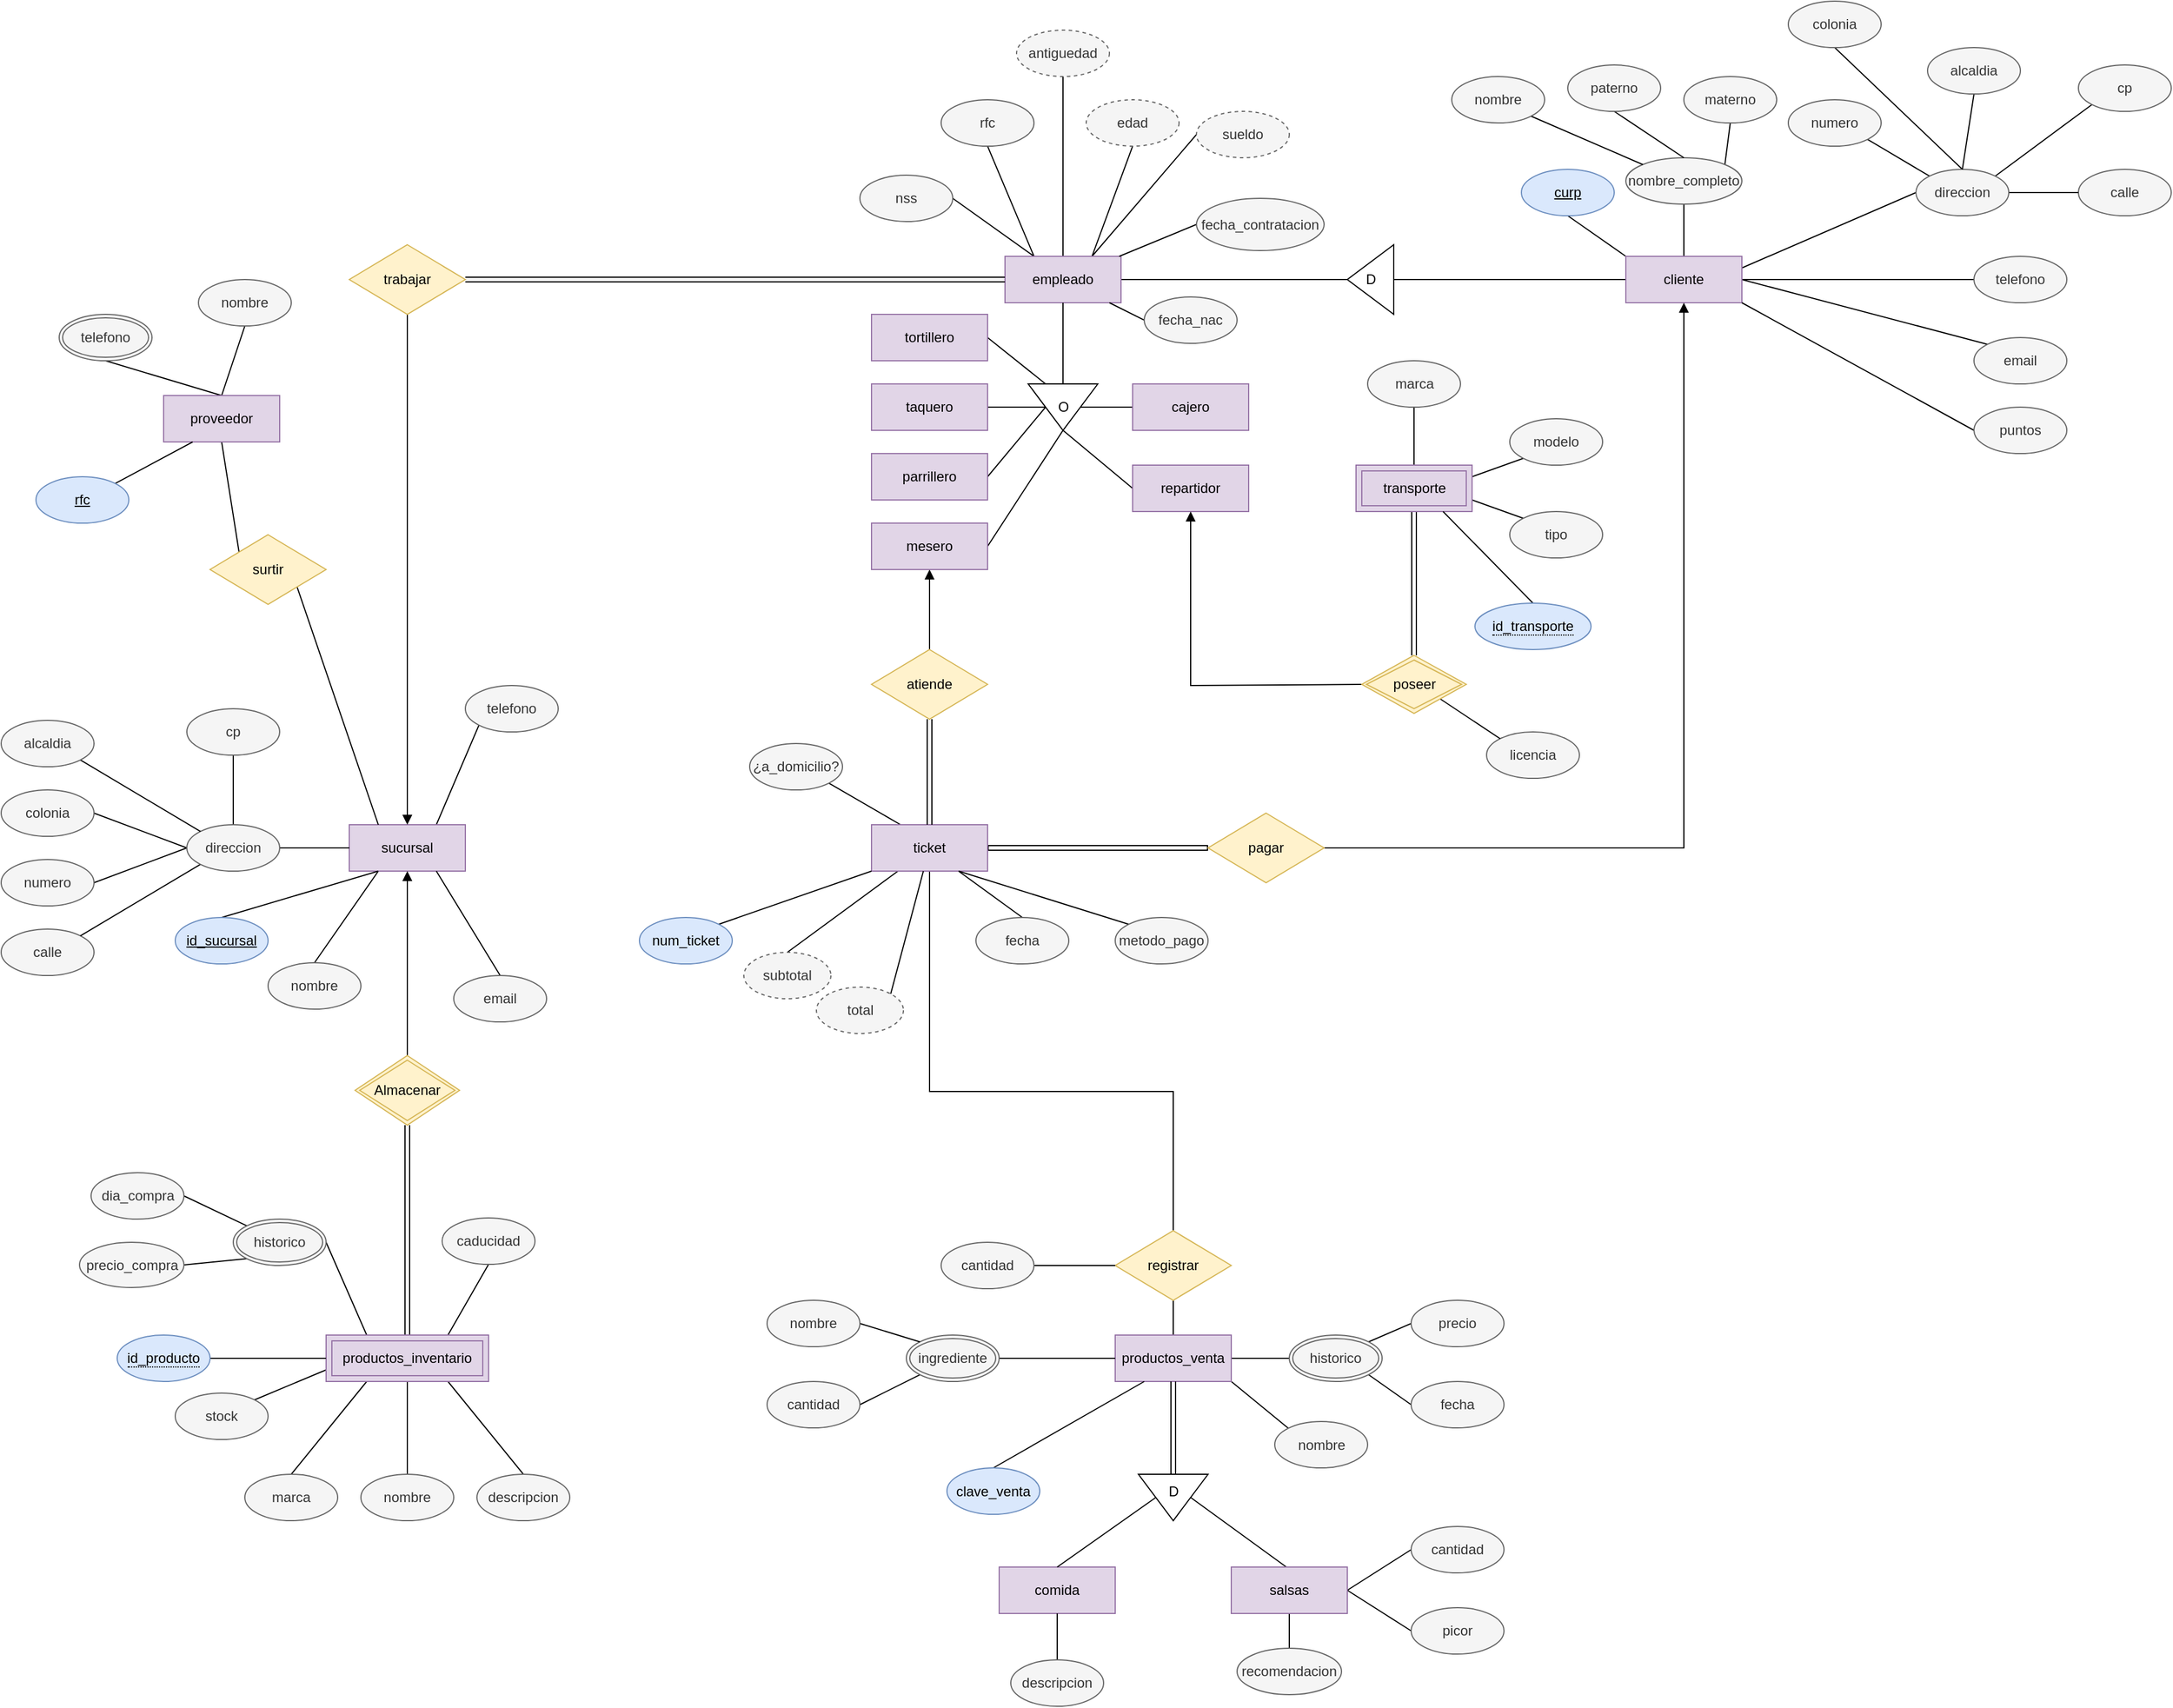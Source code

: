 <?xml version="1.0" encoding="UTF-8"?>
<mxfile version="20.0.1" type="google"><diagram id="6a731a19-8d31-9384-78a2-239565b7b9f0" name="Page-1"><mxGraphModel dx="2591" dy="1587" grid="1" gridSize="10" guides="1" tooltips="1" connect="1" arrows="1" fold="1" page="1" pageScale="1" pageWidth="1169" pageHeight="827" background="none" math="0" shadow="0"><root><mxCell id="0"/><mxCell id="1" parent="0"/><mxCell id="WtGJmEmNq6EGm-j4QWxE-39" style="edgeStyle=none;rounded=0;orthogonalLoop=1;jettySize=auto;html=1;exitX=0.25;exitY=1;exitDx=0;exitDy=0;entryX=0.5;entryY=0;entryDx=0;entryDy=0;endArrow=none;endFill=0;" parent="1" source="WtGJmEmNq6EGm-j4QWxE-14" target="WtGJmEmNq6EGm-j4QWxE-38" edge="1"><mxGeometry relative="1" as="geometry"/></mxCell><mxCell id="WtGJmEmNq6EGm-j4QWxE-228" style="edgeStyle=none;rounded=0;orthogonalLoop=1;jettySize=auto;html=1;exitX=0.75;exitY=0;exitDx=0;exitDy=0;entryX=0;entryY=1;entryDx=0;entryDy=0;startArrow=none;startFill=0;endArrow=none;endFill=0;strokeWidth=1;" parent="1" source="WtGJmEmNq6EGm-j4QWxE-14" target="WtGJmEmNq6EGm-j4QWxE-34" edge="1"><mxGeometry relative="1" as="geometry"/></mxCell><mxCell id="WtGJmEmNq6EGm-j4QWxE-14" value="sucursal" style="whiteSpace=wrap;html=1;align=center;fillColor=#e1d5e7;strokeColor=#9673a6;" parent="1" vertex="1"><mxGeometry x="160" y="560" width="100" height="40" as="geometry"/></mxCell><mxCell id="WtGJmEmNq6EGm-j4QWxE-21" style="rounded=0;orthogonalLoop=1;jettySize=auto;html=1;entryX=0.25;entryY=1;entryDx=0;entryDy=0;endArrow=none;endFill=0;exitX=0.5;exitY=0;exitDx=0;exitDy=0;" parent="1" source="WtGJmEmNq6EGm-j4QWxE-16" target="WtGJmEmNq6EGm-j4QWxE-14" edge="1"><mxGeometry relative="1" as="geometry"><mxPoint x="60" y="690" as="sourcePoint"/></mxGeometry></mxCell><mxCell id="WtGJmEmNq6EGm-j4QWxE-16" value="id_sucursal" style="ellipse;whiteSpace=wrap;html=1;align=center;fontStyle=4;fillColor=#dae8fc;strokeColor=#6c8ebf;" parent="1" vertex="1"><mxGeometry x="10" y="640" width="80" height="40" as="geometry"/></mxCell><mxCell id="WtGJmEmNq6EGm-j4QWxE-19" value="calle" style="ellipse;whiteSpace=wrap;html=1;align=center;fillColor=#f5f5f5;strokeColor=#666666;fontColor=#333333;" parent="1" vertex="1"><mxGeometry x="-140" y="650" width="80" height="40" as="geometry"/></mxCell><mxCell id="WtGJmEmNq6EGm-j4QWxE-25" style="edgeStyle=none;rounded=0;orthogonalLoop=1;jettySize=auto;html=1;exitX=0;exitY=1;exitDx=0;exitDy=0;entryX=1;entryY=0;entryDx=0;entryDy=0;endArrow=none;endFill=0;" parent="1" source="WtGJmEmNq6EGm-j4QWxE-20" target="WtGJmEmNq6EGm-j4QWxE-19" edge="1"><mxGeometry relative="1" as="geometry"/></mxCell><mxCell id="WtGJmEmNq6EGm-j4QWxE-26" style="edgeStyle=none;rounded=0;orthogonalLoop=1;jettySize=auto;html=1;exitX=0;exitY=0.5;exitDx=0;exitDy=0;entryX=1;entryY=0.5;entryDx=0;entryDy=0;endArrow=none;endFill=0;" parent="1" source="WtGJmEmNq6EGm-j4QWxE-20" target="WtGJmEmNq6EGm-j4QWxE-23" edge="1"><mxGeometry relative="1" as="geometry"/></mxCell><mxCell id="WtGJmEmNq6EGm-j4QWxE-27" style="edgeStyle=none;rounded=0;orthogonalLoop=1;jettySize=auto;html=1;exitX=0;exitY=0.5;exitDx=0;exitDy=0;entryX=1;entryY=0.5;entryDx=0;entryDy=0;endArrow=none;endFill=0;" parent="1" source="WtGJmEmNq6EGm-j4QWxE-20" target="WtGJmEmNq6EGm-j4QWxE-24" edge="1"><mxGeometry relative="1" as="geometry"/></mxCell><mxCell id="WtGJmEmNq6EGm-j4QWxE-32" style="edgeStyle=none;rounded=0;orthogonalLoop=1;jettySize=auto;html=1;exitX=0.5;exitY=0;exitDx=0;exitDy=0;entryX=0.5;entryY=1;entryDx=0;entryDy=0;endArrow=none;endFill=0;" parent="1" source="WtGJmEmNq6EGm-j4QWxE-20" target="WtGJmEmNq6EGm-j4QWxE-31" edge="1"><mxGeometry relative="1" as="geometry"/></mxCell><mxCell id="WtGJmEmNq6EGm-j4QWxE-225" style="edgeStyle=none;rounded=0;orthogonalLoop=1;jettySize=auto;html=1;exitX=1;exitY=0.5;exitDx=0;exitDy=0;entryX=0;entryY=0.5;entryDx=0;entryDy=0;startArrow=none;startFill=0;endArrow=none;endFill=0;strokeWidth=1;" parent="1" source="WtGJmEmNq6EGm-j4QWxE-20" target="WtGJmEmNq6EGm-j4QWxE-14" edge="1"><mxGeometry relative="1" as="geometry"/></mxCell><mxCell id="WtGJmEmNq6EGm-j4QWxE-20" value="direccion" style="ellipse;whiteSpace=wrap;html=1;align=center;fillColor=#f5f5f5;strokeColor=#666666;fontColor=#333333;" parent="1" vertex="1"><mxGeometry x="20" y="560" width="80" height="40" as="geometry"/></mxCell><mxCell id="WtGJmEmNq6EGm-j4QWxE-23" value="numero" style="ellipse;whiteSpace=wrap;html=1;align=center;fillColor=#f5f5f5;strokeColor=#666666;fontColor=#333333;" parent="1" vertex="1"><mxGeometry x="-140" y="590" width="80" height="40" as="geometry"/></mxCell><mxCell id="WtGJmEmNq6EGm-j4QWxE-24" value="colonia" style="ellipse;whiteSpace=wrap;html=1;align=center;fillColor=#f5f5f5;strokeColor=#666666;fontColor=#333333;" parent="1" vertex="1"><mxGeometry x="-140" y="530" width="80" height="40" as="geometry"/></mxCell><mxCell id="WtGJmEmNq6EGm-j4QWxE-30" style="edgeStyle=none;rounded=0;orthogonalLoop=1;jettySize=auto;html=1;endArrow=none;endFill=0;exitX=1;exitY=1;exitDx=0;exitDy=0;entryX=0;entryY=0;entryDx=0;entryDy=0;" parent="1" source="WtGJmEmNq6EGm-j4QWxE-29" target="WtGJmEmNq6EGm-j4QWxE-20" edge="1"><mxGeometry relative="1" as="geometry"><mxPoint x="-60" y="480" as="targetPoint"/><mxPoint x="40" y="470" as="sourcePoint"/></mxGeometry></mxCell><mxCell id="WtGJmEmNq6EGm-j4QWxE-29" value="alcaldia" style="ellipse;whiteSpace=wrap;html=1;align=center;fillColor=#f5f5f5;strokeColor=#666666;fontColor=#333333;" parent="1" vertex="1"><mxGeometry x="-140" y="470" width="80" height="40" as="geometry"/></mxCell><mxCell id="WtGJmEmNq6EGm-j4QWxE-31" value="cp" style="ellipse;whiteSpace=wrap;html=1;align=center;fillColor=#f5f5f5;strokeColor=#666666;fontColor=#333333;" parent="1" vertex="1"><mxGeometry x="20" y="460" width="80" height="40" as="geometry"/></mxCell><mxCell id="WtGJmEmNq6EGm-j4QWxE-229" style="edgeStyle=none;rounded=0;orthogonalLoop=1;jettySize=auto;html=1;exitX=0.5;exitY=0;exitDx=0;exitDy=0;entryX=0.75;entryY=1;entryDx=0;entryDy=0;startArrow=none;startFill=0;endArrow=none;endFill=0;strokeWidth=1;" parent="1" source="WtGJmEmNq6EGm-j4QWxE-33" target="WtGJmEmNq6EGm-j4QWxE-14" edge="1"><mxGeometry relative="1" as="geometry"/></mxCell><mxCell id="WtGJmEmNq6EGm-j4QWxE-33" value="email" style="ellipse;whiteSpace=wrap;html=1;align=center;fillColor=#f5f5f5;strokeColor=#666666;fontColor=#333333;" parent="1" vertex="1"><mxGeometry x="250" y="690" width="80" height="40" as="geometry"/></mxCell><mxCell id="WtGJmEmNq6EGm-j4QWxE-34" value="telefono" style="ellipse;whiteSpace=wrap;html=1;align=center;fillColor=#f5f5f5;strokeColor=#666666;fontColor=#333333;" parent="1" vertex="1"><mxGeometry x="260" y="440" width="80" height="40" as="geometry"/></mxCell><mxCell id="WtGJmEmNq6EGm-j4QWxE-38" value="nombre" style="ellipse;whiteSpace=wrap;html=1;align=center;fillColor=#f5f5f5;strokeColor=#666666;fontColor=#333333;" parent="1" vertex="1"><mxGeometry x="90" y="679" width="80" height="40" as="geometry"/></mxCell><mxCell id="WtGJmEmNq6EGm-j4QWxE-49" style="edgeStyle=none;rounded=0;orthogonalLoop=1;jettySize=auto;html=1;exitX=0;exitY=0;exitDx=0;exitDy=0;entryX=0.5;entryY=1;entryDx=0;entryDy=0;endArrow=none;endFill=0;" parent="1" source="WtGJmEmNq6EGm-j4QWxE-40" target="WtGJmEmNq6EGm-j4QWxE-42" edge="1"><mxGeometry relative="1" as="geometry"/></mxCell><mxCell id="WtGJmEmNq6EGm-j4QWxE-50" style="edgeStyle=none;rounded=0;orthogonalLoop=1;jettySize=auto;html=1;exitX=0.5;exitY=0;exitDx=0;exitDy=0;entryX=0.5;entryY=1;entryDx=0;entryDy=0;endArrow=none;endFill=0;" parent="1" source="WtGJmEmNq6EGm-j4QWxE-40" target="WtGJmEmNq6EGm-j4QWxE-41" edge="1"><mxGeometry relative="1" as="geometry"/></mxCell><mxCell id="WtGJmEmNq6EGm-j4QWxE-65" style="edgeStyle=none;rounded=0;orthogonalLoop=1;jettySize=auto;html=1;exitX=1;exitY=0.25;exitDx=0;exitDy=0;entryX=0;entryY=0.5;entryDx=0;entryDy=0;endArrow=none;endFill=0;" parent="1" source="WtGJmEmNq6EGm-j4QWxE-40" target="WtGJmEmNq6EGm-j4QWxE-56" edge="1"><mxGeometry relative="1" as="geometry"/></mxCell><mxCell id="WtGJmEmNq6EGm-j4QWxE-66" style="edgeStyle=none;rounded=0;orthogonalLoop=1;jettySize=auto;html=1;exitX=1;exitY=0.5;exitDx=0;exitDy=0;entryX=0;entryY=0.5;entryDx=0;entryDy=0;endArrow=none;endFill=0;" parent="1" source="WtGJmEmNq6EGm-j4QWxE-40" target="WtGJmEmNq6EGm-j4QWxE-62" edge="1"><mxGeometry relative="1" as="geometry"/></mxCell><mxCell id="WtGJmEmNq6EGm-j4QWxE-68" style="edgeStyle=none;rounded=0;orthogonalLoop=1;jettySize=auto;html=1;exitX=1;exitY=0.5;exitDx=0;exitDy=0;entryX=0;entryY=0;entryDx=0;entryDy=0;endArrow=none;endFill=0;" parent="1" source="WtGJmEmNq6EGm-j4QWxE-40" target="WtGJmEmNq6EGm-j4QWxE-67" edge="1"><mxGeometry relative="1" as="geometry"/></mxCell><mxCell id="WtGJmEmNq6EGm-j4QWxE-223" style="edgeStyle=none;rounded=0;orthogonalLoop=1;jettySize=auto;html=1;exitX=0;exitY=0.5;exitDx=0;exitDy=0;entryX=0;entryY=0.5;entryDx=0;entryDy=0;startArrow=none;startFill=0;endArrow=none;endFill=0;strokeWidth=1;" parent="1" source="WtGJmEmNq6EGm-j4QWxE-40" target="WtGJmEmNq6EGm-j4QWxE-69" edge="1"><mxGeometry relative="1" as="geometry"/></mxCell><mxCell id="WtGJmEmNq6EGm-j4QWxE-40" value="cliente" style="whiteSpace=wrap;html=1;align=center;fillColor=#e1d5e7;strokeColor=#9673a6;" parent="1" vertex="1"><mxGeometry x="1260" y="70" width="100" height="40" as="geometry"/></mxCell><mxCell id="WtGJmEmNq6EGm-j4QWxE-48" style="edgeStyle=none;rounded=0;orthogonalLoop=1;jettySize=auto;html=1;exitX=1;exitY=0;exitDx=0;exitDy=0;entryX=0.5;entryY=1;entryDx=0;entryDy=0;endArrow=none;endFill=0;" parent="1" source="WtGJmEmNq6EGm-j4QWxE-41" target="WtGJmEmNq6EGm-j4QWxE-45" edge="1"><mxGeometry relative="1" as="geometry"/></mxCell><mxCell id="WtGJmEmNq6EGm-j4QWxE-41" value="nombre_completo" style="ellipse;whiteSpace=wrap;html=1;align=center;fillColor=#f5f5f5;strokeColor=#666666;fontColor=#333333;" parent="1" vertex="1"><mxGeometry x="1260" y="-15" width="100" height="40" as="geometry"/></mxCell><mxCell id="WtGJmEmNq6EGm-j4QWxE-42" value="curp" style="ellipse;whiteSpace=wrap;html=1;align=center;fontStyle=4;fillColor=#dae8fc;strokeColor=#6c8ebf;" parent="1" vertex="1"><mxGeometry x="1170" y="-5" width="80" height="40" as="geometry"/></mxCell><mxCell id="WtGJmEmNq6EGm-j4QWxE-46" style="edgeStyle=none;rounded=0;orthogonalLoop=1;jettySize=auto;html=1;exitX=1;exitY=1;exitDx=0;exitDy=0;entryX=0;entryY=0;entryDx=0;entryDy=0;endArrow=none;endFill=0;" parent="1" source="WtGJmEmNq6EGm-j4QWxE-43" target="WtGJmEmNq6EGm-j4QWxE-41" edge="1"><mxGeometry relative="1" as="geometry"/></mxCell><mxCell id="WtGJmEmNq6EGm-j4QWxE-43" value="nombre" style="ellipse;whiteSpace=wrap;html=1;align=center;fillColor=#f5f5f5;strokeColor=#666666;fontColor=#333333;" parent="1" vertex="1"><mxGeometry x="1110" y="-85" width="80" height="40" as="geometry"/></mxCell><mxCell id="WtGJmEmNq6EGm-j4QWxE-47" style="edgeStyle=none;rounded=0;orthogonalLoop=1;jettySize=auto;html=1;exitX=0.5;exitY=1;exitDx=0;exitDy=0;entryX=0.5;entryY=0;entryDx=0;entryDy=0;endArrow=none;endFill=0;" parent="1" source="WtGJmEmNq6EGm-j4QWxE-44" target="WtGJmEmNq6EGm-j4QWxE-41" edge="1"><mxGeometry relative="1" as="geometry"/></mxCell><mxCell id="WtGJmEmNq6EGm-j4QWxE-44" value="paterno" style="ellipse;whiteSpace=wrap;html=1;align=center;fillColor=#f5f5f5;strokeColor=#666666;fontColor=#333333;" parent="1" vertex="1"><mxGeometry x="1210" y="-95" width="80" height="40" as="geometry"/></mxCell><mxCell id="WtGJmEmNq6EGm-j4QWxE-45" value="materno" style="ellipse;whiteSpace=wrap;html=1;align=center;fillColor=#f5f5f5;strokeColor=#666666;fontColor=#333333;" parent="1" vertex="1"><mxGeometry x="1310" y="-85" width="80" height="40" as="geometry"/></mxCell><mxCell id="WtGJmEmNq6EGm-j4QWxE-63" value="" style="edgeStyle=none;rounded=0;orthogonalLoop=1;jettySize=auto;html=1;endArrow=none;endFill=0;" parent="1" source="WtGJmEmNq6EGm-j4QWxE-51" target="WtGJmEmNq6EGm-j4QWxE-56" edge="1"><mxGeometry relative="1" as="geometry"/></mxCell><mxCell id="WtGJmEmNq6EGm-j4QWxE-51" value="calle" style="ellipse;whiteSpace=wrap;html=1;align=center;fillColor=#f5f5f5;strokeColor=#666666;fontColor=#333333;" parent="1" vertex="1"><mxGeometry x="1650" y="-5" width="80" height="40" as="geometry"/></mxCell><mxCell id="WtGJmEmNq6EGm-j4QWxE-53" style="edgeStyle=none;rounded=0;orthogonalLoop=1;jettySize=auto;html=1;exitX=0;exitY=0;exitDx=0;exitDy=0;entryX=1;entryY=1;entryDx=0;entryDy=0;endArrow=none;endFill=0;" parent="1" source="WtGJmEmNq6EGm-j4QWxE-56" target="WtGJmEmNq6EGm-j4QWxE-57" edge="1"><mxGeometry relative="1" as="geometry"/></mxCell><mxCell id="WtGJmEmNq6EGm-j4QWxE-54" style="edgeStyle=none;rounded=0;orthogonalLoop=1;jettySize=auto;html=1;exitX=0.5;exitY=0;exitDx=0;exitDy=0;entryX=0.5;entryY=1;entryDx=0;entryDy=0;endArrow=none;endFill=0;" parent="1" source="WtGJmEmNq6EGm-j4QWxE-56" target="WtGJmEmNq6EGm-j4QWxE-58" edge="1"><mxGeometry relative="1" as="geometry"/></mxCell><mxCell id="WtGJmEmNq6EGm-j4QWxE-55" style="edgeStyle=none;rounded=0;orthogonalLoop=1;jettySize=auto;html=1;exitX=1;exitY=0;exitDx=0;exitDy=0;entryX=0;entryY=1;entryDx=0;entryDy=0;endArrow=none;endFill=0;" parent="1" source="WtGJmEmNq6EGm-j4QWxE-56" target="WtGJmEmNq6EGm-j4QWxE-61" edge="1"><mxGeometry relative="1" as="geometry"/></mxCell><mxCell id="WtGJmEmNq6EGm-j4QWxE-64" style="edgeStyle=none;rounded=0;orthogonalLoop=1;jettySize=auto;html=1;entryX=0;entryY=0.5;entryDx=0;entryDy=0;endArrow=none;endFill=0;" parent="1" source="WtGJmEmNq6EGm-j4QWxE-56" target="WtGJmEmNq6EGm-j4QWxE-51" edge="1"><mxGeometry relative="1" as="geometry"/></mxCell><mxCell id="WtGJmEmNq6EGm-j4QWxE-56" value="direccion" style="ellipse;whiteSpace=wrap;html=1;align=center;fillColor=#f5f5f5;strokeColor=#666666;fontColor=#333333;" parent="1" vertex="1"><mxGeometry x="1510" y="-5" width="80" height="40" as="geometry"/></mxCell><mxCell id="WtGJmEmNq6EGm-j4QWxE-57" value="numero" style="ellipse;whiteSpace=wrap;html=1;align=center;fillColor=#f5f5f5;strokeColor=#666666;fontColor=#333333;" parent="1" vertex="1"><mxGeometry x="1400" y="-65" width="80" height="40" as="geometry"/></mxCell><mxCell id="WtGJmEmNq6EGm-j4QWxE-58" value="colonia" style="ellipse;whiteSpace=wrap;html=1;align=center;fillColor=#f5f5f5;strokeColor=#666666;fontColor=#333333;" parent="1" vertex="1"><mxGeometry x="1400" y="-150" width="80" height="40" as="geometry"/></mxCell><mxCell id="WtGJmEmNq6EGm-j4QWxE-59" style="edgeStyle=none;rounded=0;orthogonalLoop=1;jettySize=auto;html=1;endArrow=none;endFill=0;exitX=0.5;exitY=1;exitDx=0;exitDy=0;entryX=0.5;entryY=0;entryDx=0;entryDy=0;" parent="1" source="WtGJmEmNq6EGm-j4QWxE-60" target="WtGJmEmNq6EGm-j4QWxE-56" edge="1"><mxGeometry relative="1" as="geometry"><mxPoint x="1560" y="-5" as="targetPoint"/><mxPoint x="1660" y="-15" as="sourcePoint"/></mxGeometry></mxCell><mxCell id="WtGJmEmNq6EGm-j4QWxE-60" value="alcaldia" style="ellipse;whiteSpace=wrap;html=1;align=center;fillColor=#f5f5f5;strokeColor=#666666;fontColor=#333333;" parent="1" vertex="1"><mxGeometry x="1520" y="-110" width="80" height="40" as="geometry"/></mxCell><mxCell id="WtGJmEmNq6EGm-j4QWxE-61" value="cp" style="ellipse;whiteSpace=wrap;html=1;align=center;fillColor=#f5f5f5;strokeColor=#666666;fontColor=#333333;" parent="1" vertex="1"><mxGeometry x="1650" y="-95" width="80" height="40" as="geometry"/></mxCell><mxCell id="WtGJmEmNq6EGm-j4QWxE-62" value="telefono" style="ellipse;whiteSpace=wrap;html=1;align=center;fillColor=#f5f5f5;strokeColor=#666666;fontColor=#333333;" parent="1" vertex="1"><mxGeometry x="1560" y="70" width="80" height="40" as="geometry"/></mxCell><mxCell id="WtGJmEmNq6EGm-j4QWxE-67" value="email" style="ellipse;whiteSpace=wrap;html=1;align=center;fillColor=#f5f5f5;strokeColor=#666666;fontColor=#333333;" parent="1" vertex="1"><mxGeometry x="1560" y="140" width="80" height="40" as="geometry"/></mxCell><mxCell id="WtGJmEmNq6EGm-j4QWxE-69" value="" style="triangle;whiteSpace=wrap;html=1;rotation=-180;" parent="1" vertex="1"><mxGeometry x="1020" y="60" width="40" height="60" as="geometry"/></mxCell><mxCell id="WtGJmEmNq6EGm-j4QWxE-224" style="edgeStyle=none;rounded=0;orthogonalLoop=1;jettySize=auto;html=1;exitX=1;exitY=0.5;exitDx=0;exitDy=0;entryX=1;entryY=0.5;entryDx=0;entryDy=0;startArrow=none;startFill=0;endArrow=none;endFill=0;strokeWidth=1;" parent="1" source="WtGJmEmNq6EGm-j4QWxE-73" target="WtGJmEmNq6EGm-j4QWxE-69" edge="1"><mxGeometry relative="1" as="geometry"/></mxCell><mxCell id="WtGJmEmNq6EGm-j4QWxE-239" style="edgeStyle=none;rounded=0;orthogonalLoop=1;jettySize=auto;html=1;exitX=0.25;exitY=0;exitDx=0;exitDy=0;entryX=1;entryY=0.5;entryDx=0;entryDy=0;startArrow=none;startFill=0;endArrow=none;endFill=0;strokeWidth=1;" parent="1" source="WtGJmEmNq6EGm-j4QWxE-73" target="WtGJmEmNq6EGm-j4QWxE-88" edge="1"><mxGeometry relative="1" as="geometry"/></mxCell><mxCell id="WtGJmEmNq6EGm-j4QWxE-240" style="edgeStyle=none;rounded=0;orthogonalLoop=1;jettySize=auto;html=1;exitX=0.25;exitY=0;exitDx=0;exitDy=0;entryX=0.5;entryY=1;entryDx=0;entryDy=0;startArrow=none;startFill=0;endArrow=none;endFill=0;strokeWidth=1;" parent="1" source="WtGJmEmNq6EGm-j4QWxE-73" target="WtGJmEmNq6EGm-j4QWxE-92" edge="1"><mxGeometry relative="1" as="geometry"/></mxCell><mxCell id="WtGJmEmNq6EGm-j4QWxE-241" style="edgeStyle=none;rounded=0;orthogonalLoop=1;jettySize=auto;html=1;exitX=0.5;exitY=0;exitDx=0;exitDy=0;entryX=0.5;entryY=1;entryDx=0;entryDy=0;startArrow=none;startFill=0;endArrow=none;endFill=0;strokeWidth=1;" parent="1" source="WtGJmEmNq6EGm-j4QWxE-73" target="WtGJmEmNq6EGm-j4QWxE-90" edge="1"><mxGeometry relative="1" as="geometry"/></mxCell><mxCell id="WtGJmEmNq6EGm-j4QWxE-242" style="edgeStyle=none;rounded=0;orthogonalLoop=1;jettySize=auto;html=1;exitX=0.75;exitY=0;exitDx=0;exitDy=0;entryX=0;entryY=0.5;entryDx=0;entryDy=0;startArrow=none;startFill=0;endArrow=none;endFill=0;strokeWidth=1;" parent="1" source="WtGJmEmNq6EGm-j4QWxE-73" target="WtGJmEmNq6EGm-j4QWxE-93" edge="1"><mxGeometry relative="1" as="geometry"/></mxCell><mxCell id="WtGJmEmNq6EGm-j4QWxE-243" style="edgeStyle=none;rounded=0;orthogonalLoop=1;jettySize=auto;html=1;exitX=0.75;exitY=0;exitDx=0;exitDy=0;entryX=0.5;entryY=1;entryDx=0;entryDy=0;startArrow=none;startFill=0;endArrow=none;endFill=0;strokeWidth=1;" parent="1" source="WtGJmEmNq6EGm-j4QWxE-73" target="WtGJmEmNq6EGm-j4QWxE-91" edge="1"><mxGeometry relative="1" as="geometry"/></mxCell><mxCell id="WtGJmEmNq6EGm-j4QWxE-73" value="empleado" style="whiteSpace=wrap;html=1;align=center;fillColor=#e1d5e7;strokeColor=#9673a6;" parent="1" vertex="1"><mxGeometry x="725" y="70" width="100" height="40" as="geometry"/></mxCell><mxCell id="WtGJmEmNq6EGm-j4QWxE-153" style="edgeStyle=none;rounded=0;orthogonalLoop=1;jettySize=auto;html=1;exitX=1;exitY=0.5;exitDx=0;exitDy=0;entryX=1;entryY=0.5;entryDx=0;entryDy=0;endArrow=none;endFill=0;" parent="1" source="WtGJmEmNq6EGm-j4QWxE-75" target="WtGJmEmNq6EGm-j4QWxE-80" edge="1"><mxGeometry relative="1" as="geometry"/></mxCell><mxCell id="WtGJmEmNq6EGm-j4QWxE-194" style="edgeStyle=none;rounded=0;orthogonalLoop=1;jettySize=auto;html=1;exitX=0.5;exitY=1;exitDx=0;exitDy=0;entryX=0.5;entryY=0;entryDx=0;entryDy=0;startArrow=block;startFill=1;endArrow=none;endFill=0;strokeWidth=1;" parent="1" source="WtGJmEmNq6EGm-j4QWxE-75" target="WtGJmEmNq6EGm-j4QWxE-193" edge="1"><mxGeometry relative="1" as="geometry"/></mxCell><mxCell id="WtGJmEmNq6EGm-j4QWxE-75" value="mesero" style="whiteSpace=wrap;html=1;align=center;fillColor=#e1d5e7;strokeColor=#9673a6;" parent="1" vertex="1"><mxGeometry x="610" y="300" width="100" height="40" as="geometry"/></mxCell><mxCell id="WtGJmEmNq6EGm-j4QWxE-154" style="edgeStyle=none;rounded=0;orthogonalLoop=1;jettySize=auto;html=1;exitX=0;exitY=0.5;exitDx=0;exitDy=0;endArrow=none;endFill=0;entryX=1;entryY=0.5;entryDx=0;entryDy=0;" parent="1" source="WtGJmEmNq6EGm-j4QWxE-76" target="WtGJmEmNq6EGm-j4QWxE-80" edge="1"><mxGeometry relative="1" as="geometry"><mxPoint x="770" y="390" as="targetPoint"/></mxGeometry></mxCell><mxCell id="WtGJmEmNq6EGm-j4QWxE-76" value="repartidor" style="whiteSpace=wrap;html=1;align=center;fillColor=#e1d5e7;strokeColor=#9673a6;" parent="1" vertex="1"><mxGeometry x="835" y="250" width="100" height="40" as="geometry"/></mxCell><mxCell id="WtGJmEmNq6EGm-j4QWxE-151" style="edgeStyle=none;rounded=0;orthogonalLoop=1;jettySize=auto;html=1;exitX=1;exitY=0.5;exitDx=0;exitDy=0;entryX=0.5;entryY=1;entryDx=0;entryDy=0;endArrow=none;endFill=0;" parent="1" source="WtGJmEmNq6EGm-j4QWxE-77" target="WtGJmEmNq6EGm-j4QWxE-80" edge="1"><mxGeometry relative="1" as="geometry"/></mxCell><mxCell id="WtGJmEmNq6EGm-j4QWxE-77" value="taquero" style="whiteSpace=wrap;html=1;align=center;fillColor=#e1d5e7;strokeColor=#9673a6;" parent="1" vertex="1"><mxGeometry x="610" y="180" width="100" height="40" as="geometry"/></mxCell><mxCell id="WtGJmEmNq6EGm-j4QWxE-149" style="edgeStyle=none;rounded=0;orthogonalLoop=1;jettySize=auto;html=1;exitX=1;exitY=0.5;exitDx=0;exitDy=0;entryX=0.5;entryY=1;entryDx=0;entryDy=0;endArrow=none;endFill=0;" parent="1" source="WtGJmEmNq6EGm-j4QWxE-78" target="WtGJmEmNq6EGm-j4QWxE-80" edge="1"><mxGeometry relative="1" as="geometry"/></mxCell><mxCell id="WtGJmEmNq6EGm-j4QWxE-78" value="parrillero" style="whiteSpace=wrap;html=1;align=center;fillColor=#e1d5e7;strokeColor=#9673a6;" parent="1" vertex="1"><mxGeometry x="610" y="240" width="100" height="40" as="geometry"/></mxCell><mxCell id="WtGJmEmNq6EGm-j4QWxE-81" style="edgeStyle=none;rounded=0;orthogonalLoop=1;jettySize=auto;html=1;exitX=0;exitY=0.5;exitDx=0;exitDy=0;entryX=0.5;entryY=1;entryDx=0;entryDy=0;endArrow=none;endFill=0;" parent="1" source="WtGJmEmNq6EGm-j4QWxE-80" target="WtGJmEmNq6EGm-j4QWxE-73" edge="1"><mxGeometry relative="1" as="geometry"/></mxCell><mxCell id="WtGJmEmNq6EGm-j4QWxE-80" value="" style="triangle;whiteSpace=wrap;html=1;rotation=-90;direction=west;" parent="1" vertex="1"><mxGeometry x="755" y="170" width="40" height="60" as="geometry"/></mxCell><mxCell id="WtGJmEmNq6EGm-j4QWxE-152" style="edgeStyle=none;rounded=0;orthogonalLoop=1;jettySize=auto;html=1;exitX=0;exitY=0.5;exitDx=0;exitDy=0;endArrow=none;endFill=0;entryX=0.5;entryY=0;entryDx=0;entryDy=0;" parent="1" source="WtGJmEmNq6EGm-j4QWxE-82" target="WtGJmEmNq6EGm-j4QWxE-80" edge="1"><mxGeometry relative="1" as="geometry"><mxPoint x="770" y="390" as="targetPoint"/></mxGeometry></mxCell><mxCell id="WtGJmEmNq6EGm-j4QWxE-82" value="cajero" style="whiteSpace=wrap;html=1;align=center;fillColor=#e1d5e7;strokeColor=#9673a6;" parent="1" vertex="1"><mxGeometry x="835" y="180" width="100" height="40" as="geometry"/></mxCell><mxCell id="WtGJmEmNq6EGm-j4QWxE-178" style="edgeStyle=none;rounded=0;orthogonalLoop=1;jettySize=auto;html=1;exitX=1;exitY=0.5;exitDx=0;exitDy=0;startArrow=none;startFill=0;endArrow=none;endFill=0;strokeWidth=1;entryX=0;entryY=0.75;entryDx=0;entryDy=0;" parent="1" source="WtGJmEmNq6EGm-j4QWxE-83" target="WtGJmEmNq6EGm-j4QWxE-80" edge="1"><mxGeometry relative="1" as="geometry"><mxPoint x="790" y="180" as="targetPoint"/></mxGeometry></mxCell><mxCell id="WtGJmEmNq6EGm-j4QWxE-83" value="tortillero" style="whiteSpace=wrap;html=1;align=center;fillColor=#e1d5e7;strokeColor=#9673a6;" parent="1" vertex="1"><mxGeometry x="610" y="120" width="100" height="40" as="geometry"/></mxCell><mxCell id="WtGJmEmNq6EGm-j4QWxE-87" value="O" style="text;html=1;align=center;verticalAlign=middle;resizable=0;points=[];autosize=1;strokeColor=none;fillColor=none;" parent="1" vertex="1"><mxGeometry x="765" y="190" width="20" height="20" as="geometry"/></mxCell><mxCell id="WtGJmEmNq6EGm-j4QWxE-88" value="nss" style="ellipse;whiteSpace=wrap;html=1;align=center;fillColor=#f5f5f5;strokeColor=#666666;fontColor=#333333;" parent="1" vertex="1"><mxGeometry x="600" width="80" height="40" as="geometry"/></mxCell><mxCell id="WtGJmEmNq6EGm-j4QWxE-90" value="antiguedad" style="ellipse;whiteSpace=wrap;html=1;align=center;dashed=1;fillColor=#f5f5f5;fontColor=#333333;strokeColor=#666666;" parent="1" vertex="1"><mxGeometry x="735" y="-125" width="80" height="40" as="geometry"/></mxCell><mxCell id="WtGJmEmNq6EGm-j4QWxE-91" value="edad" style="ellipse;whiteSpace=wrap;html=1;align=center;dashed=1;fillColor=#f5f5f5;fontColor=#333333;strokeColor=#666666;" parent="1" vertex="1"><mxGeometry x="795" y="-65" width="80" height="40" as="geometry"/></mxCell><mxCell id="WtGJmEmNq6EGm-j4QWxE-92" value="rfc" style="ellipse;whiteSpace=wrap;html=1;align=center;fillColor=#f5f5f5;strokeColor=#666666;fontColor=#333333;" parent="1" vertex="1"><mxGeometry x="670" y="-65" width="80" height="40" as="geometry"/></mxCell><mxCell id="WtGJmEmNq6EGm-j4QWxE-93" value="sueldo" style="ellipse;whiteSpace=wrap;html=1;align=center;dashed=1;fillColor=#f5f5f5;fontColor=#333333;strokeColor=#666666;" parent="1" vertex="1"><mxGeometry x="890" y="-55" width="80" height="40" as="geometry"/></mxCell><mxCell id="WtGJmEmNq6EGm-j4QWxE-94" value="licencia" style="ellipse;whiteSpace=wrap;html=1;align=center;fillColor=#f5f5f5;strokeColor=#666666;fontColor=#333333;" parent="1" vertex="1"><mxGeometry x="1140" y="480" width="80" height="40" as="geometry"/></mxCell><mxCell id="WtGJmEmNq6EGm-j4QWxE-156" style="edgeStyle=none;rounded=0;orthogonalLoop=1;jettySize=auto;html=1;exitX=0.5;exitY=1;exitDx=0;exitDy=0;entryX=0.5;entryY=0;entryDx=0;entryDy=0;endArrow=none;endFill=0;shape=link;" parent="1" source="WtGJmEmNq6EGm-j4QWxE-96" target="WtGJmEmNq6EGm-j4QWxE-155" edge="1"><mxGeometry relative="1" as="geometry"/></mxCell><mxCell id="WtGJmEmNq6EGm-j4QWxE-231" style="edgeStyle=none;rounded=0;orthogonalLoop=1;jettySize=auto;html=1;exitX=0.5;exitY=0;exitDx=0;exitDy=0;entryX=0.5;entryY=1;entryDx=0;entryDy=0;startArrow=none;startFill=0;endArrow=none;endFill=0;strokeWidth=1;" parent="1" source="WtGJmEmNq6EGm-j4QWxE-96" target="WtGJmEmNq6EGm-j4QWxE-98" edge="1"><mxGeometry relative="1" as="geometry"/></mxCell><mxCell id="WtGJmEmNq6EGm-j4QWxE-232" style="edgeStyle=none;rounded=0;orthogonalLoop=1;jettySize=auto;html=1;exitX=1;exitY=0.25;exitDx=0;exitDy=0;entryX=0;entryY=1;entryDx=0;entryDy=0;startArrow=none;startFill=0;endArrow=none;endFill=0;strokeWidth=1;" parent="1" source="WtGJmEmNq6EGm-j4QWxE-96" target="WtGJmEmNq6EGm-j4QWxE-100" edge="1"><mxGeometry relative="1" as="geometry"/></mxCell><mxCell id="WtGJmEmNq6EGm-j4QWxE-233" style="edgeStyle=none;rounded=0;orthogonalLoop=1;jettySize=auto;html=1;exitX=1;exitY=0.75;exitDx=0;exitDy=0;entryX=0;entryY=0;entryDx=0;entryDy=0;startArrow=none;startFill=0;endArrow=none;endFill=0;strokeWidth=1;" parent="1" source="WtGJmEmNq6EGm-j4QWxE-96" target="WtGJmEmNq6EGm-j4QWxE-101" edge="1"><mxGeometry relative="1" as="geometry"/></mxCell><mxCell id="WtGJmEmNq6EGm-j4QWxE-96" value="transporte" style="shape=ext;margin=3;double=1;whiteSpace=wrap;html=1;align=center;fillColor=#e1d5e7;strokeColor=#9673a6;" parent="1" vertex="1"><mxGeometry x="1027.5" y="250" width="100" height="40" as="geometry"/></mxCell><mxCell id="WtGJmEmNq6EGm-j4QWxE-98" value="marca" style="ellipse;whiteSpace=wrap;html=1;align=center;fillColor=#f5f5f5;strokeColor=#666666;fontColor=#333333;" parent="1" vertex="1"><mxGeometry x="1037.5" y="160" width="80" height="40" as="geometry"/></mxCell><mxCell id="WtGJmEmNq6EGm-j4QWxE-100" value="modelo" style="ellipse;whiteSpace=wrap;html=1;align=center;fillColor=#f5f5f5;fontColor=#333333;strokeColor=#666666;" parent="1" vertex="1"><mxGeometry x="1160" y="210" width="80" height="40" as="geometry"/></mxCell><mxCell id="WtGJmEmNq6EGm-j4QWxE-101" value="tipo" style="ellipse;whiteSpace=wrap;html=1;align=center;fillColor=#f5f5f5;fontColor=#333333;strokeColor=#666666;" parent="1" vertex="1"><mxGeometry x="1160" y="290" width="80" height="40" as="geometry"/></mxCell><mxCell id="WtGJmEmNq6EGm-j4QWxE-138" style="edgeStyle=none;rounded=0;orthogonalLoop=1;jettySize=auto;html=1;exitX=0;exitY=0.5;exitDx=0;exitDy=0;entryX=1;entryY=1;entryDx=0;entryDy=0;endArrow=none;endFill=0;" parent="1" source="WtGJmEmNq6EGm-j4QWxE-103" target="WtGJmEmNq6EGm-j4QWxE-40" edge="1"><mxGeometry relative="1" as="geometry"><mxPoint x="1170" y="455" as="targetPoint"/></mxGeometry></mxCell><mxCell id="WtGJmEmNq6EGm-j4QWxE-103" value="puntos" style="ellipse;whiteSpace=wrap;html=1;align=center;fillColor=#f5f5f5;strokeColor=#666666;fontColor=#333333;" parent="1" vertex="1"><mxGeometry x="1560" y="200" width="80" height="40" as="geometry"/></mxCell><mxCell id="WtGJmEmNq6EGm-j4QWxE-199" style="edgeStyle=none;rounded=0;orthogonalLoop=1;jettySize=auto;html=1;exitX=0.5;exitY=0;exitDx=0;exitDy=0;entryX=0.5;entryY=1;entryDx=0;entryDy=0;startArrow=none;startFill=0;endArrow=none;endFill=0;strokeWidth=1;" parent="1" source="WtGJmEmNq6EGm-j4QWxE-104" target="WtGJmEmNq6EGm-j4QWxE-196" edge="1"><mxGeometry relative="1" as="geometry"/></mxCell><mxCell id="WtGJmEmNq6EGm-j4QWxE-245" style="edgeStyle=none;rounded=0;orthogonalLoop=1;jettySize=auto;html=1;exitX=1;exitY=0.5;exitDx=0;exitDy=0;entryX=0;entryY=0.5;entryDx=0;entryDy=0;startArrow=none;startFill=0;endArrow=none;endFill=0;strokeWidth=1;" parent="1" source="WtGJmEmNq6EGm-j4QWxE-104" target="WtGJmEmNq6EGm-j4QWxE-244" edge="1"><mxGeometry relative="1" as="geometry"/></mxCell><mxCell id="OiB7jlB9BtBtjnDnjl0u-3" style="rounded=0;orthogonalLoop=1;jettySize=auto;html=1;exitX=1;exitY=1;exitDx=0;exitDy=0;entryX=0;entryY=0;entryDx=0;entryDy=0;endArrow=none;endFill=0;" parent="1" source="WtGJmEmNq6EGm-j4QWxE-104" target="OiB7jlB9BtBtjnDnjl0u-2" edge="1"><mxGeometry relative="1" as="geometry"/></mxCell><mxCell id="WtGJmEmNq6EGm-j4QWxE-104" value="productos_venta" style="whiteSpace=wrap;html=1;align=center;fillColor=#e1d5e7;strokeColor=#9673a6;" parent="1" vertex="1"><mxGeometry x="820" y="1000" width="100" height="40" as="geometry"/></mxCell><mxCell id="WtGJmEmNq6EGm-j4QWxE-273" style="edgeStyle=none;rounded=0;orthogonalLoop=1;jettySize=auto;html=1;exitX=1;exitY=0.5;exitDx=0;exitDy=0;startArrow=none;startFill=0;endArrow=none;endFill=0;strokeWidth=1;entryX=0;entryY=0;entryDx=0;entryDy=0;" parent="1" source="WtGJmEmNq6EGm-j4QWxE-107" target="WtGJmEmNq6EGm-j4QWxE-293" edge="1"><mxGeometry relative="1" as="geometry"><mxPoint x="207.5" y="549" as="targetPoint"/></mxGeometry></mxCell><mxCell id="WtGJmEmNq6EGm-j4QWxE-107" value="dia_compra" style="ellipse;whiteSpace=wrap;html=1;align=center;fillColor=#f5f5f5;strokeColor=#666666;fontColor=#333333;" parent="1" vertex="1"><mxGeometry x="-62.5" y="860" width="80" height="40" as="geometry"/></mxCell><mxCell id="WtGJmEmNq6EGm-j4QWxE-128" style="edgeStyle=none;rounded=0;orthogonalLoop=1;jettySize=auto;html=1;entryX=0.5;entryY=0;entryDx=0;entryDy=0;endArrow=none;endFill=0;exitX=0.5;exitY=0;exitDx=0;exitDy=0;" parent="1" source="WtGJmEmNq6EGm-j4QWxE-122" target="WtGJmEmNq6EGm-j4QWxE-127" edge="1"><mxGeometry relative="1" as="geometry"><Array as="points"><mxPoint x="995" y="1220"/></Array></mxGeometry></mxCell><mxCell id="WtGJmEmNq6EGm-j4QWxE-166" style="edgeStyle=none;rounded=0;orthogonalLoop=1;jettySize=auto;html=1;exitX=1;exitY=0.5;exitDx=0;exitDy=0;entryX=0;entryY=0.5;entryDx=0;entryDy=0;startArrow=none;startFill=0;endArrow=none;endFill=0;strokeWidth=1;" parent="1" source="WtGJmEmNq6EGm-j4QWxE-127" target="WtGJmEmNq6EGm-j4QWxE-165" edge="1"><mxGeometry relative="1" as="geometry"/></mxCell><mxCell id="WtGJmEmNq6EGm-j4QWxE-168" style="edgeStyle=none;rounded=0;orthogonalLoop=1;jettySize=auto;html=1;exitX=1;exitY=0.5;exitDx=0;exitDy=0;entryX=0;entryY=0.5;entryDx=0;entryDy=0;startArrow=none;startFill=0;endArrow=none;endFill=0;strokeWidth=1;" parent="1" source="WtGJmEmNq6EGm-j4QWxE-127" target="WtGJmEmNq6EGm-j4QWxE-167" edge="1"><mxGeometry relative="1" as="geometry"/></mxCell><mxCell id="WtGJmEmNq6EGm-j4QWxE-173" style="edgeStyle=none;rounded=0;orthogonalLoop=1;jettySize=auto;html=1;exitX=0.5;exitY=1;exitDx=0;exitDy=0;entryX=0.5;entryY=0;entryDx=0;entryDy=0;startArrow=none;startFill=0;endArrow=none;endFill=0;strokeWidth=1;" parent="1" source="WtGJmEmNq6EGm-j4QWxE-127" target="WtGJmEmNq6EGm-j4QWxE-172" edge="1"><mxGeometry relative="1" as="geometry"/></mxCell><mxCell id="WtGJmEmNq6EGm-j4QWxE-127" value="salsas" style="whiteSpace=wrap;html=1;align=center;fillColor=#e1d5e7;strokeColor=#9673a6;" parent="1" vertex="1"><mxGeometry x="920" y="1200" width="100" height="40" as="geometry"/></mxCell><mxCell id="WtGJmEmNq6EGm-j4QWxE-135" style="edgeStyle=none;rounded=0;orthogonalLoop=1;jettySize=auto;html=1;entryX=0.5;entryY=0;entryDx=0;entryDy=0;endArrow=none;endFill=0;exitX=0.25;exitY=1;exitDx=0;exitDy=0;" parent="1" source="DixDsyS6O_rcp4X3lZBn-10" target="WtGJmEmNq6EGm-j4QWxE-134" edge="1"><mxGeometry relative="1" as="geometry"><mxPoint x="118.75" y="1125" as="sourcePoint"/></mxGeometry></mxCell><mxCell id="WtGJmEmNq6EGm-j4QWxE-136" style="edgeStyle=none;rounded=0;orthogonalLoop=1;jettySize=auto;html=1;exitX=0;exitY=1;exitDx=0;exitDy=0;endArrow=none;endFill=0;entryX=1;entryY=0.5;entryDx=0;entryDy=0;" parent="1" source="WtGJmEmNq6EGm-j4QWxE-293" target="WtGJmEmNq6EGm-j4QWxE-133" edge="1"><mxGeometry relative="1" as="geometry"><mxPoint x="317.5" y="579" as="targetPoint"/><mxPoint x="92.5" y="539" as="sourcePoint"/></mxGeometry></mxCell><mxCell id="WtGJmEmNq6EGm-j4QWxE-146" style="edgeStyle=none;rounded=0;orthogonalLoop=1;jettySize=auto;html=1;exitX=0.5;exitY=1;exitDx=0;exitDy=0;entryX=0.5;entryY=0;entryDx=0;entryDy=0;endArrow=none;endFill=0;" parent="1" source="DixDsyS6O_rcp4X3lZBn-10" target="WtGJmEmNq6EGm-j4QWxE-145" edge="1"><mxGeometry relative="1" as="geometry"><mxPoint x="147.5" y="1125" as="sourcePoint"/></mxGeometry></mxCell><mxCell id="WtGJmEmNq6EGm-j4QWxE-132" style="edgeStyle=none;rounded=0;orthogonalLoop=1;jettySize=auto;html=1;exitX=0.5;exitY=1;exitDx=0;exitDy=0;endArrow=none;endFill=0;entryX=0.75;entryY=0;entryDx=0;entryDy=0;" parent="1" source="WtGJmEmNq6EGm-j4QWxE-131" target="DixDsyS6O_rcp4X3lZBn-10" edge="1"><mxGeometry relative="1" as="geometry"><mxPoint x="205" y="1105" as="targetPoint"/></mxGeometry></mxCell><mxCell id="WtGJmEmNq6EGm-j4QWxE-131" value="caducidad" style="ellipse;whiteSpace=wrap;html=1;align=center;fillColor=#f5f5f5;strokeColor=#666666;fontColor=#333333;" parent="1" vertex="1"><mxGeometry x="240" y="899" width="80" height="40" as="geometry"/></mxCell><mxCell id="WtGJmEmNq6EGm-j4QWxE-133" value="precio_compra" style="ellipse;whiteSpace=wrap;html=1;align=center;fillColor=#f5f5f5;strokeColor=#666666;fontColor=#333333;" parent="1" vertex="1"><mxGeometry x="-72.5" y="920" width="90" height="39" as="geometry"/></mxCell><mxCell id="WtGJmEmNq6EGm-j4QWxE-134" value="marca" style="ellipse;whiteSpace=wrap;html=1;align=center;fillColor=#f5f5f5;strokeColor=#666666;fontColor=#333333;" parent="1" vertex="1"><mxGeometry x="70" y="1120" width="80" height="40" as="geometry"/></mxCell><mxCell id="WtGJmEmNq6EGm-j4QWxE-294" style="edgeStyle=none;rounded=0;orthogonalLoop=1;jettySize=auto;html=1;exitX=0.25;exitY=0;exitDx=0;exitDy=0;entryX=1;entryY=0.5;entryDx=0;entryDy=0;startArrow=none;startFill=0;endArrow=none;endFill=0;strokeWidth=1;" parent="1" source="DixDsyS6O_rcp4X3lZBn-10" target="WtGJmEmNq6EGm-j4QWxE-293" edge="1"><mxGeometry relative="1" as="geometry"><mxPoint x="212.5" y="962" as="sourcePoint"/></mxGeometry></mxCell><mxCell id="WtGJmEmNq6EGm-j4QWxE-142" style="edgeStyle=none;rounded=0;orthogonalLoop=1;jettySize=auto;html=1;exitX=1;exitY=0;exitDx=0;exitDy=0;entryX=0;entryY=0.75;entryDx=0;entryDy=0;endArrow=none;endFill=0;" parent="1" source="WtGJmEmNq6EGm-j4QWxE-141" target="DixDsyS6O_rcp4X3lZBn-10" edge="1"><mxGeometry relative="1" as="geometry"><mxPoint x="140" y="1060" as="targetPoint"/></mxGeometry></mxCell><mxCell id="WtGJmEmNq6EGm-j4QWxE-141" value="stock" style="ellipse;whiteSpace=wrap;html=1;align=center;fillColor=#f5f5f5;strokeColor=#666666;fontColor=#333333;" parent="1" vertex="1"><mxGeometry x="10" y="1050" width="80" height="40" as="geometry"/></mxCell><mxCell id="WtGJmEmNq6EGm-j4QWxE-145" value="nombre" style="ellipse;whiteSpace=wrap;html=1;align=center;fillColor=#f5f5f5;strokeColor=#666666;fontColor=#333333;" parent="1" vertex="1"><mxGeometry x="170" y="1120" width="80" height="40" as="geometry"/></mxCell><mxCell id="WtGJmEmNq6EGm-j4QWxE-157" style="edgeStyle=none;rounded=0;orthogonalLoop=1;jettySize=auto;html=1;exitX=0;exitY=0.5;exitDx=0;exitDy=0;endArrow=block;endFill=1;startArrow=none;startFill=0;endWidth=14;strokeWidth=1;entryX=0.5;entryY=1;entryDx=0;entryDy=0;" parent="1" source="WtGJmEmNq6EGm-j4QWxE-155" target="WtGJmEmNq6EGm-j4QWxE-76" edge="1"><mxGeometry relative="1" as="geometry"><mxPoint x="1137.5" y="500" as="targetPoint"/><Array as="points"><mxPoint x="885" y="440"/></Array></mxGeometry></mxCell><mxCell id="WtGJmEmNq6EGm-j4QWxE-230" style="edgeStyle=none;rounded=0;orthogonalLoop=1;jettySize=auto;html=1;exitX=1;exitY=1;exitDx=0;exitDy=0;entryX=0;entryY=0;entryDx=0;entryDy=0;startArrow=none;startFill=0;endArrow=none;endFill=0;strokeWidth=1;" parent="1" source="WtGJmEmNq6EGm-j4QWxE-155" target="WtGJmEmNq6EGm-j4QWxE-94" edge="1"><mxGeometry relative="1" as="geometry"/></mxCell><mxCell id="WtGJmEmNq6EGm-j4QWxE-155" value="poseer" style="shape=rhombus;double=1;perimeter=rhombusPerimeter;whiteSpace=wrap;html=1;align=center;fillColor=#fff2cc;strokeColor=#d6b656;" parent="1" vertex="1"><mxGeometry x="1032.5" y="414" width="90" height="50" as="geometry"/></mxCell><mxCell id="WtGJmEmNq6EGm-j4QWxE-175" style="edgeStyle=none;rounded=0;orthogonalLoop=1;jettySize=auto;html=1;exitX=0.5;exitY=1;exitDx=0;exitDy=0;startArrow=none;startFill=0;endArrow=block;endFill=1;strokeWidth=1;entryX=0.5;entryY=0;entryDx=0;entryDy=0;" parent="1" source="WtGJmEmNq6EGm-j4QWxE-158" target="WtGJmEmNq6EGm-j4QWxE-14" edge="1"><mxGeometry relative="1" as="geometry"><mxPoint x="200" y="566" as="targetPoint"/></mxGeometry></mxCell><mxCell id="WtGJmEmNq6EGm-j4QWxE-176" style="edgeStyle=none;rounded=0;orthogonalLoop=1;jettySize=auto;html=1;entryX=0;entryY=0.5;entryDx=0;entryDy=0;startArrow=none;startFill=0;endArrow=none;endFill=0;strokeWidth=1;exitX=1;exitY=0.5;exitDx=0;exitDy=0;shape=link;" parent="1" source="WtGJmEmNq6EGm-j4QWxE-158" target="WtGJmEmNq6EGm-j4QWxE-73" edge="1"><mxGeometry relative="1" as="geometry"/></mxCell><mxCell id="WtGJmEmNq6EGm-j4QWxE-158" value="trabajar" style="shape=rhombus;perimeter=rhombusPerimeter;whiteSpace=wrap;html=1;align=center;fillColor=#fff2cc;strokeColor=#d6b656;" parent="1" vertex="1"><mxGeometry x="160" y="60" width="100" height="60" as="geometry"/></mxCell><mxCell id="WtGJmEmNq6EGm-j4QWxE-160" style="edgeStyle=none;rounded=0;orthogonalLoop=1;jettySize=auto;html=1;exitX=0.5;exitY=0;exitDx=0;exitDy=0;entryX=0.25;entryY=1;entryDx=0;entryDy=0;startArrow=none;startFill=0;endArrow=none;endFill=0;strokeWidth=1;" parent="1" source="WtGJmEmNq6EGm-j4QWxE-159" target="WtGJmEmNq6EGm-j4QWxE-104" edge="1"><mxGeometry relative="1" as="geometry"/></mxCell><mxCell id="WtGJmEmNq6EGm-j4QWxE-159" value="clave_venta" style="ellipse;whiteSpace=wrap;html=1;align=center;fillColor=#dae8fc;strokeColor=#6c8ebf;" parent="1" vertex="1"><mxGeometry x="675" y="1114.5" width="80" height="40" as="geometry"/></mxCell><mxCell id="WtGJmEmNq6EGm-j4QWxE-165" value="cantidad" style="ellipse;whiteSpace=wrap;html=1;align=center;fillColor=#f5f5f5;strokeColor=#666666;fontColor=#333333;" parent="1" vertex="1"><mxGeometry x="1075" y="1165" width="80" height="40" as="geometry"/></mxCell><mxCell id="WtGJmEmNq6EGm-j4QWxE-167" value="picor" style="ellipse;whiteSpace=wrap;html=1;align=center;fillColor=#f5f5f5;strokeColor=#666666;fontColor=#333333;" parent="1" vertex="1"><mxGeometry x="1075" y="1235" width="80" height="40" as="geometry"/></mxCell><mxCell id="WtGJmEmNq6EGm-j4QWxE-172" value="recomendacion" style="ellipse;whiteSpace=wrap;html=1;align=center;fillColor=#f5f5f5;strokeColor=#666666;fontColor=#333333;" parent="1" vertex="1"><mxGeometry x="925" y="1270" width="90" height="40" as="geometry"/></mxCell><mxCell id="WtGJmEmNq6EGm-j4QWxE-203" style="edgeStyle=none;shape=flexArrow;rounded=0;orthogonalLoop=1;jettySize=auto;html=1;exitX=1;exitY=0.5;exitDx=0;exitDy=0;entryX=0;entryY=0.5;entryDx=0;entryDy=0;startArrow=none;startFill=0;endArrow=none;endFill=0;strokeWidth=1;width=4;startSize=3;startWidth=16;" parent="1" source="WtGJmEmNq6EGm-j4QWxE-189" target="WtGJmEmNq6EGm-j4QWxE-201" edge="1"><mxGeometry relative="1" as="geometry"/></mxCell><mxCell id="WtGJmEmNq6EGm-j4QWxE-208" style="edgeStyle=none;rounded=0;orthogonalLoop=1;jettySize=auto;html=1;exitX=0.75;exitY=1;exitDx=0;exitDy=0;entryX=0.5;entryY=0;entryDx=0;entryDy=0;startArrow=none;startFill=0;endArrow=none;endFill=0;strokeWidth=1;" parent="1" source="WtGJmEmNq6EGm-j4QWxE-189" target="WtGJmEmNq6EGm-j4QWxE-207" edge="1"><mxGeometry relative="1" as="geometry"/></mxCell><mxCell id="WtGJmEmNq6EGm-j4QWxE-210" style="edgeStyle=none;rounded=0;orthogonalLoop=1;jettySize=auto;html=1;entryX=0.5;entryY=0;entryDx=0;entryDy=0;startArrow=none;startFill=0;endArrow=none;endFill=0;strokeWidth=1;" parent="1" source="WtGJmEmNq6EGm-j4QWxE-189" target="WtGJmEmNq6EGm-j4QWxE-209" edge="1"><mxGeometry relative="1" as="geometry"><mxPoint x="630" y="620" as="sourcePoint"/></mxGeometry></mxCell><mxCell id="WtGJmEmNq6EGm-j4QWxE-238" style="edgeStyle=none;rounded=0;orthogonalLoop=1;jettySize=auto;html=1;exitX=0.25;exitY=0;exitDx=0;exitDy=0;entryX=1;entryY=1;entryDx=0;entryDy=0;startArrow=none;startFill=0;endArrow=none;endFill=0;strokeWidth=1;" parent="1" source="WtGJmEmNq6EGm-j4QWxE-189" target="WtGJmEmNq6EGm-j4QWxE-237" edge="1"><mxGeometry relative="1" as="geometry"/></mxCell><mxCell id="DixDsyS6O_rcp4X3lZBn-6" style="edgeStyle=orthogonalEdgeStyle;rounded=0;orthogonalLoop=1;jettySize=auto;html=1;exitX=0.5;exitY=1;exitDx=0;exitDy=0;entryX=0.5;entryY=0;entryDx=0;entryDy=0;startArrow=none;startFill=0;endArrow=none;endFill=0;" parent="1" source="WtGJmEmNq6EGm-j4QWxE-189" target="WtGJmEmNq6EGm-j4QWxE-196" edge="1"><mxGeometry relative="1" as="geometry"><Array as="points"><mxPoint x="660" y="790"/><mxPoint x="870" y="790"/></Array></mxGeometry></mxCell><mxCell id="WtGJmEmNq6EGm-j4QWxE-189" value="ticket" style="whiteSpace=wrap;html=1;align=center;fillColor=#e1d5e7;strokeColor=#9673a6;" parent="1" vertex="1"><mxGeometry x="610" y="560" width="100" height="40" as="geometry"/></mxCell><mxCell id="WtGJmEmNq6EGm-j4QWxE-195" style="edgeStyle=none;shape=link;rounded=0;orthogonalLoop=1;jettySize=auto;html=1;exitX=0.5;exitY=1;exitDx=0;exitDy=0;entryX=0.5;entryY=0;entryDx=0;entryDy=0;startArrow=none;startFill=0;endArrow=none;endFill=0;strokeWidth=1;" parent="1" source="WtGJmEmNq6EGm-j4QWxE-193" target="WtGJmEmNq6EGm-j4QWxE-189" edge="1"><mxGeometry relative="1" as="geometry"/></mxCell><mxCell id="WtGJmEmNq6EGm-j4QWxE-193" value="atiende" style="shape=rhombus;perimeter=rhombusPerimeter;whiteSpace=wrap;html=1;align=center;fillColor=#fff2cc;strokeColor=#d6b656;" parent="1" vertex="1"><mxGeometry x="610" y="409" width="100" height="60" as="geometry"/></mxCell><mxCell id="WtGJmEmNq6EGm-j4QWxE-196" value="registrar" style="shape=rhombus;perimeter=rhombusPerimeter;whiteSpace=wrap;html=1;align=center;fillColor=#fff2cc;strokeColor=#d6b656;" parent="1" vertex="1"><mxGeometry x="820" y="910" width="100" height="60" as="geometry"/></mxCell><mxCell id="WtGJmEmNq6EGm-j4QWxE-204" style="edgeStyle=none;rounded=0;orthogonalLoop=1;jettySize=auto;html=1;exitX=1;exitY=0.5;exitDx=0;exitDy=0;startArrow=none;startFill=0;endArrow=block;endFill=1;strokeWidth=1;entryX=0.5;entryY=1;entryDx=0;entryDy=0;" parent="1" source="WtGJmEmNq6EGm-j4QWxE-201" target="WtGJmEmNq6EGm-j4QWxE-40" edge="1"><mxGeometry relative="1" as="geometry"><mxPoint x="1310" y="240" as="targetPoint"/><Array as="points"><mxPoint x="1310" y="580"/></Array></mxGeometry></mxCell><mxCell id="WtGJmEmNq6EGm-j4QWxE-201" value="pagar" style="shape=rhombus;perimeter=rhombusPerimeter;whiteSpace=wrap;html=1;align=center;fillColor=#fff2cc;strokeColor=#d6b656;" parent="1" vertex="1"><mxGeometry x="900" y="550" width="100" height="60" as="geometry"/></mxCell><mxCell id="WtGJmEmNq6EGm-j4QWxE-206" style="edgeStyle=none;rounded=0;orthogonalLoop=1;jettySize=auto;html=1;exitX=1;exitY=0;exitDx=0;exitDy=0;entryX=0;entryY=1;entryDx=0;entryDy=0;startArrow=none;startFill=0;endArrow=none;endFill=0;strokeWidth=1;" parent="1" source="WtGJmEmNq6EGm-j4QWxE-205" target="WtGJmEmNq6EGm-j4QWxE-189" edge="1"><mxGeometry relative="1" as="geometry"/></mxCell><mxCell id="WtGJmEmNq6EGm-j4QWxE-205" value="num_ticket" style="ellipse;whiteSpace=wrap;html=1;align=center;fillColor=#dae8fc;strokeColor=#6c8ebf;" parent="1" vertex="1"><mxGeometry x="410" y="640" width="80" height="40" as="geometry"/></mxCell><mxCell id="WtGJmEmNq6EGm-j4QWxE-207" value="fecha" style="ellipse;whiteSpace=wrap;html=1;align=center;fillColor=#f5f5f5;strokeColor=#666666;fontColor=#333333;" parent="1" vertex="1"><mxGeometry x="700" y="640" width="80" height="40" as="geometry"/></mxCell><mxCell id="WtGJmEmNq6EGm-j4QWxE-209" value="subtotal" style="ellipse;whiteSpace=wrap;html=1;align=center;dashed=1;fillColor=#f5f5f5;fontColor=#333333;strokeColor=#666666;" parent="1" vertex="1"><mxGeometry x="500" y="670" width="75" height="40" as="geometry"/></mxCell><mxCell id="WtGJmEmNq6EGm-j4QWxE-213" style="edgeStyle=none;rounded=0;orthogonalLoop=1;jettySize=auto;html=1;exitX=1;exitY=0.5;exitDx=0;exitDy=0;entryX=0;entryY=0.5;entryDx=0;entryDy=0;startArrow=none;startFill=0;endArrow=none;endFill=0;strokeWidth=1;" parent="1" source="WtGJmEmNq6EGm-j4QWxE-212" target="WtGJmEmNq6EGm-j4QWxE-196" edge="1"><mxGeometry relative="1" as="geometry"/></mxCell><mxCell id="WtGJmEmNq6EGm-j4QWxE-212" value="cantidad" style="ellipse;whiteSpace=wrap;html=1;align=center;fillColor=#f5f5f5;strokeColor=#666666;fontColor=#333333;" parent="1" vertex="1"><mxGeometry x="670" y="920" width="80" height="40" as="geometry"/></mxCell><mxCell id="WtGJmEmNq6EGm-j4QWxE-217" style="edgeStyle=none;rounded=0;orthogonalLoop=1;jettySize=auto;html=1;entryX=0.65;entryY=0;entryDx=0;entryDy=0;entryPerimeter=0;startArrow=none;startFill=0;endArrow=none;endFill=0;strokeWidth=1;" parent="1" source="WtGJmEmNq6EGm-j4QWxE-71" target="WtGJmEmNq6EGm-j4QWxE-71" edge="1"><mxGeometry relative="1" as="geometry"/></mxCell><mxCell id="WtGJmEmNq6EGm-j4QWxE-71" value="D" style="text;html=1;align=center;verticalAlign=middle;resizable=0;points=[];autosize=1;strokeColor=none;fillColor=none;" parent="1" vertex="1"><mxGeometry x="1030" y="80" width="20" height="20" as="geometry"/></mxCell><mxCell id="WtGJmEmNq6EGm-j4QWxE-235" style="edgeStyle=none;rounded=0;orthogonalLoop=1;jettySize=auto;html=1;exitX=0;exitY=0;exitDx=0;exitDy=0;startArrow=none;startFill=0;endArrow=none;endFill=0;strokeWidth=1;entryX=0.75;entryY=1;entryDx=0;entryDy=0;" parent="1" source="WtGJmEmNq6EGm-j4QWxE-234" target="WtGJmEmNq6EGm-j4QWxE-189" edge="1"><mxGeometry relative="1" as="geometry"><mxPoint x="900" y="710" as="targetPoint"/></mxGeometry></mxCell><mxCell id="WtGJmEmNq6EGm-j4QWxE-234" value="&lt;div&gt;metodo_pago&lt;/div&gt;" style="ellipse;whiteSpace=wrap;html=1;align=center;fillColor=#f5f5f5;strokeColor=#666666;fontColor=#333333;" parent="1" vertex="1"><mxGeometry x="820" y="640" width="80" height="40" as="geometry"/></mxCell><mxCell id="WtGJmEmNq6EGm-j4QWxE-237" value="¿a_domicilio?" style="ellipse;whiteSpace=wrap;html=1;align=center;fillColor=#f5f5f5;strokeColor=#666666;fontColor=#333333;" parent="1" vertex="1"><mxGeometry x="505" y="490" width="80" height="40" as="geometry"/></mxCell><mxCell id="WtGJmEmNq6EGm-j4QWxE-248" style="edgeStyle=none;rounded=0;orthogonalLoop=1;jettySize=auto;html=1;exitX=1;exitY=0;exitDx=0;exitDy=0;entryX=0;entryY=0.5;entryDx=0;entryDy=0;startArrow=none;startFill=0;endArrow=none;endFill=0;strokeWidth=1;" parent="1" source="WtGJmEmNq6EGm-j4QWxE-244" target="WtGJmEmNq6EGm-j4QWxE-247" edge="1"><mxGeometry relative="1" as="geometry"/></mxCell><mxCell id="WtGJmEmNq6EGm-j4QWxE-249" style="edgeStyle=none;rounded=0;orthogonalLoop=1;jettySize=auto;html=1;exitX=1;exitY=1;exitDx=0;exitDy=0;entryX=0;entryY=0.5;entryDx=0;entryDy=0;startArrow=none;startFill=0;endArrow=none;endFill=0;strokeWidth=1;" parent="1" source="WtGJmEmNq6EGm-j4QWxE-244" target="WtGJmEmNq6EGm-j4QWxE-246" edge="1"><mxGeometry relative="1" as="geometry"/></mxCell><mxCell id="WtGJmEmNq6EGm-j4QWxE-244" value="historico" style="ellipse;shape=doubleEllipse;margin=3;whiteSpace=wrap;html=1;align=center;fillColor=#f5f5f5;fontColor=#333333;strokeColor=#666666;" parent="1" vertex="1"><mxGeometry x="970" y="1000" width="80" height="40" as="geometry"/></mxCell><mxCell id="WtGJmEmNq6EGm-j4QWxE-246" value="fecha" style="ellipse;whiteSpace=wrap;html=1;align=center;fillColor=#f5f5f5;strokeColor=#666666;fontColor=#333333;" parent="1" vertex="1"><mxGeometry x="1075" y="1040" width="80" height="40" as="geometry"/></mxCell><mxCell id="WtGJmEmNq6EGm-j4QWxE-247" value="precio" style="ellipse;whiteSpace=wrap;html=1;align=center;fillColor=#f5f5f5;strokeColor=#666666;fontColor=#333333;" parent="1" vertex="1"><mxGeometry x="1075" y="970" width="80" height="40" as="geometry"/></mxCell><mxCell id="WtGJmEmNq6EGm-j4QWxE-293" value="historico" style="ellipse;shape=doubleEllipse;margin=3;whiteSpace=wrap;html=1;align=center;fillColor=#f5f5f5;fontColor=#333333;strokeColor=#666666;" parent="1" vertex="1"><mxGeometry x="60" y="900" width="80" height="40" as="geometry"/></mxCell><mxCell id="WtGJmEmNq6EGm-j4QWxE-297" style="edgeStyle=none;rounded=0;orthogonalLoop=1;jettySize=auto;html=1;exitX=0.5;exitY=0;exitDx=0;exitDy=0;entryX=0.75;entryY=1;entryDx=0;entryDy=0;startArrow=none;startFill=0;endArrow=none;endFill=0;strokeWidth=1;" parent="1" source="WtGJmEmNq6EGm-j4QWxE-296" target="DixDsyS6O_rcp4X3lZBn-10" edge="1"><mxGeometry relative="1" as="geometry"><mxPoint x="176.25" y="1125" as="targetPoint"/></mxGeometry></mxCell><mxCell id="WtGJmEmNq6EGm-j4QWxE-296" value="descripcion" style="ellipse;whiteSpace=wrap;html=1;align=center;fillColor=#f5f5f5;strokeColor=#666666;fontColor=#333333;" parent="1" vertex="1"><mxGeometry x="270" y="1120" width="80" height="40" as="geometry"/></mxCell><mxCell id="WtGJmEmNq6EGm-j4QWxE-307" style="edgeStyle=none;rounded=0;orthogonalLoop=1;jettySize=auto;html=1;exitX=0.5;exitY=1;exitDx=0;exitDy=0;entryX=0;entryY=0;entryDx=0;entryDy=0;startArrow=none;startFill=0;endArrow=none;endFill=0;strokeWidth=1;" parent="1" source="WtGJmEmNq6EGm-j4QWxE-305" target="WtGJmEmNq6EGm-j4QWxE-306" edge="1"><mxGeometry relative="1" as="geometry"/></mxCell><mxCell id="WtGJmEmNq6EGm-j4QWxE-313" style="edgeStyle=none;rounded=0;orthogonalLoop=1;jettySize=auto;html=1;exitX=0.5;exitY=0;exitDx=0;exitDy=0;entryX=0.5;entryY=1;entryDx=0;entryDy=0;startArrow=none;startFill=0;endArrow=none;endFill=0;strokeWidth=1;" parent="1" source="WtGJmEmNq6EGm-j4QWxE-305" target="WtGJmEmNq6EGm-j4QWxE-312" edge="1"><mxGeometry relative="1" as="geometry"/></mxCell><mxCell id="WtGJmEmNq6EGm-j4QWxE-315" style="edgeStyle=none;rounded=0;orthogonalLoop=1;jettySize=auto;html=1;exitX=0.5;exitY=0;exitDx=0;exitDy=0;entryX=0.5;entryY=1;entryDx=0;entryDy=0;startArrow=none;startFill=0;endArrow=none;endFill=0;strokeWidth=1;" parent="1" source="WtGJmEmNq6EGm-j4QWxE-305" target="WtGJmEmNq6EGm-j4QWxE-314" edge="1"><mxGeometry relative="1" as="geometry"/></mxCell><mxCell id="WtGJmEmNq6EGm-j4QWxE-305" value="proveedor" style="whiteSpace=wrap;html=1;align=center;fillColor=#e1d5e7;strokeColor=#9673a6;" parent="1" vertex="1"><mxGeometry y="190" width="100" height="40" as="geometry"/></mxCell><mxCell id="WtGJmEmNq6EGm-j4QWxE-308" style="edgeStyle=none;rounded=0;orthogonalLoop=1;jettySize=auto;html=1;exitX=1;exitY=1;exitDx=0;exitDy=0;entryX=0.25;entryY=0;entryDx=0;entryDy=0;startArrow=none;startFill=0;endArrow=none;endFill=0;strokeWidth=1;" parent="1" source="WtGJmEmNq6EGm-j4QWxE-306" target="WtGJmEmNq6EGm-j4QWxE-14" edge="1"><mxGeometry relative="1" as="geometry"/></mxCell><mxCell id="WtGJmEmNq6EGm-j4QWxE-306" value="surtir" style="shape=rhombus;perimeter=rhombusPerimeter;whiteSpace=wrap;html=1;align=center;fillColor=#fff2cc;strokeColor=#d6b656;" parent="1" vertex="1"><mxGeometry x="40" y="310" width="100" height="60" as="geometry"/></mxCell><mxCell id="WtGJmEmNq6EGm-j4QWxE-310" style="edgeStyle=none;rounded=0;orthogonalLoop=1;jettySize=auto;html=1;exitX=1;exitY=0;exitDx=0;exitDy=0;entryX=0.25;entryY=1;entryDx=0;entryDy=0;startArrow=none;startFill=0;endArrow=none;endFill=0;strokeWidth=1;" parent="1" source="WtGJmEmNq6EGm-j4QWxE-309" target="WtGJmEmNq6EGm-j4QWxE-305" edge="1"><mxGeometry relative="1" as="geometry"/></mxCell><mxCell id="WtGJmEmNq6EGm-j4QWxE-309" value="rfc" style="ellipse;whiteSpace=wrap;html=1;align=center;fontStyle=4;fillColor=#dae8fc;strokeColor=#6c8ebf;" parent="1" vertex="1"><mxGeometry x="-110" y="260" width="80" height="40" as="geometry"/></mxCell><mxCell id="WtGJmEmNq6EGm-j4QWxE-312" value="telefono" style="ellipse;shape=doubleEllipse;margin=3;whiteSpace=wrap;html=1;align=center;fillColor=#f5f5f5;fontColor=#333333;strokeColor=#666666;" parent="1" vertex="1"><mxGeometry x="-90" y="120" width="80" height="40" as="geometry"/></mxCell><mxCell id="WtGJmEmNq6EGm-j4QWxE-314" value="nombre" style="ellipse;whiteSpace=wrap;html=1;align=center;fillColor=#f5f5f5;strokeColor=#666666;fontColor=#333333;" parent="1" vertex="1"><mxGeometry x="30" y="90" width="80" height="40" as="geometry"/></mxCell><mxCell id="yTzDCk5lPFud8g26crvp-1" value="comida" style="whiteSpace=wrap;html=1;align=center;fillColor=#e1d5e7;strokeColor=#9673a6;" parent="1" vertex="1"><mxGeometry x="720" y="1200" width="100" height="40" as="geometry"/></mxCell><mxCell id="yTzDCk5lPFud8g26crvp-2" style="edgeStyle=none;rounded=0;orthogonalLoop=1;jettySize=auto;html=1;entryX=0.5;entryY=0;entryDx=0;entryDy=0;endArrow=none;endFill=0;exitX=0.5;exitY=1;exitDx=0;exitDy=0;" parent="1" source="WtGJmEmNq6EGm-j4QWxE-122" target="yTzDCk5lPFud8g26crvp-1" edge="1"><mxGeometry relative="1" as="geometry"><mxPoint x="894.82" y="1148.82" as="sourcePoint"/><mxPoint x="1015" y="1230" as="targetPoint"/></mxGeometry></mxCell><mxCell id="yTzDCk5lPFud8g26crvp-3" style="edgeStyle=none;rounded=0;orthogonalLoop=1;jettySize=auto;html=1;exitX=0.5;exitY=1;exitDx=0;exitDy=0;entryX=0.5;entryY=0;entryDx=0;entryDy=0;startArrow=none;startFill=0;endArrow=none;endFill=0;strokeWidth=1;" parent="1" source="yTzDCk5lPFud8g26crvp-1" target="yTzDCk5lPFud8g26crvp-4" edge="1"><mxGeometry relative="1" as="geometry"><mxPoint x="712.5" y="1260" as="sourcePoint"/></mxGeometry></mxCell><mxCell id="yTzDCk5lPFud8g26crvp-4" value="descripcion" style="ellipse;whiteSpace=wrap;html=1;align=center;fillColor=#f5f5f5;strokeColor=#666666;fontColor=#333333;" parent="1" vertex="1"><mxGeometry x="730" y="1280" width="80" height="40" as="geometry"/></mxCell><mxCell id="yTzDCk5lPFud8g26crvp-7" style="edgeStyle=none;rounded=0;orthogonalLoop=1;jettySize=auto;html=1;endArrow=none;endFill=0;shape=link;exitX=0.5;exitY=1;exitDx=0;exitDy=0;entryX=0;entryY=0.5;entryDx=0;entryDy=0;" parent="1" source="WtGJmEmNq6EGm-j4QWxE-104" target="WtGJmEmNq6EGm-j4QWxE-122" edge="1"><mxGeometry relative="1" as="geometry"><mxPoint x="869.41" y="1050" as="sourcePoint"/><mxPoint x="930" y="1110" as="targetPoint"/></mxGeometry></mxCell><mxCell id="WtGJmEmNq6EGm-j4QWxE-122" value="" style="triangle;whiteSpace=wrap;html=1;rotation=90;" parent="1" vertex="1"><mxGeometry x="850" y="1110" width="40" height="60" as="geometry"/></mxCell><mxCell id="WtGJmEmNq6EGm-j4QWxE-124" value="D" style="text;html=1;align=center;verticalAlign=middle;resizable=0;points=[];autosize=1;strokeColor=none;fillColor=none;" parent="1" vertex="1"><mxGeometry x="860" y="1124.5" width="20" height="20" as="geometry"/></mxCell><mxCell id="yTzDCk5lPFud8g26crvp-8" style="edgeStyle=none;rounded=0;orthogonalLoop=1;jettySize=auto;html=1;entryX=0.5;entryY=1;entryDx=0;entryDy=0;startArrow=none;startFill=0;endArrow=none;endFill=0;strokeWidth=1;" parent="1" source="WtGJmEmNq6EGm-j4QWxE-73" target="yTzDCk5lPFud8g26crvp-9" edge="1"><mxGeometry relative="1" as="geometry"><mxPoint x="925" y="240" as="sourcePoint"/></mxGeometry></mxCell><mxCell id="yTzDCk5lPFud8g26crvp-9" value="fecha_nac" style="ellipse;whiteSpace=wrap;html=1;align=center;fillColor=#f5f5f5;strokeColor=#666666;fontColor=#333333;" parent="1" vertex="1"><mxGeometry x="845" y="105" width="80" height="40" as="geometry"/></mxCell><mxCell id="yTzDCk5lPFud8g26crvp-10" style="edgeStyle=none;rounded=0;orthogonalLoop=1;jettySize=auto;html=1;entryX=0;entryY=0.5;entryDx=0;entryDy=0;startArrow=none;startFill=0;endArrow=none;endFill=0;strokeWidth=1;" parent="1" source="WtGJmEmNq6EGm-j4QWxE-73" target="yTzDCk5lPFud8g26crvp-11" edge="1"><mxGeometry relative="1" as="geometry"><mxPoint x="580" y="90" as="sourcePoint"/></mxGeometry></mxCell><mxCell id="yTzDCk5lPFud8g26crvp-11" value="fecha_contratacion" style="ellipse;whiteSpace=wrap;html=1;align=center;fillColor=#f5f5f5;strokeColor=#666666;fontColor=#333333;" parent="1" vertex="1"><mxGeometry x="890" y="20" width="110" height="45" as="geometry"/></mxCell><mxCell id="yTzDCk5lPFud8g26crvp-12" style="edgeStyle=none;rounded=0;orthogonalLoop=1;jettySize=auto;html=1;entryX=1;entryY=0;entryDx=0;entryDy=0;startArrow=none;startFill=0;endArrow=none;endFill=0;strokeWidth=1;" parent="1" source="WtGJmEmNq6EGm-j4QWxE-189" target="yTzDCk5lPFud8g26crvp-13" edge="1"><mxGeometry relative="1" as="geometry"><mxPoint x="662.778" y="650" as="sourcePoint"/></mxGeometry></mxCell><mxCell id="yTzDCk5lPFud8g26crvp-13" value="total" style="ellipse;whiteSpace=wrap;html=1;align=center;dashed=1;fillColor=#f5f5f5;fontColor=#333333;strokeColor=#666666;" parent="1" vertex="1"><mxGeometry x="562.5" y="700" width="75" height="40" as="geometry"/></mxCell><mxCell id="yTzDCk5lPFud8g26crvp-15" style="edgeStyle=none;rounded=0;orthogonalLoop=1;jettySize=auto;html=1;exitX=0.5;exitY=1;exitDx=0;exitDy=0;entryX=0.5;entryY=0;entryDx=0;entryDy=0;endArrow=none;endFill=0;shape=link;" parent="1" source="DixDsyS6O_rcp4X3lZBn-8" target="DixDsyS6O_rcp4X3lZBn-10" edge="1"><mxGeometry relative="1" as="geometry"><mxPoint x="-65" y="812" as="sourcePoint"/><mxPoint x="-250" y="990" as="targetPoint"/></mxGeometry></mxCell><mxCell id="DixDsyS6O_rcp4X3lZBn-9" style="edgeStyle=orthogonalEdgeStyle;rounded=0;orthogonalLoop=1;jettySize=auto;html=1;exitX=0.5;exitY=0;exitDx=0;exitDy=0;entryX=0.5;entryY=1;entryDx=0;entryDy=0;startArrow=none;startFill=0;endArrow=block;endFill=1;" parent="1" source="DixDsyS6O_rcp4X3lZBn-8" target="WtGJmEmNq6EGm-j4QWxE-14" edge="1"><mxGeometry relative="1" as="geometry"/></mxCell><mxCell id="DixDsyS6O_rcp4X3lZBn-8" value="Almacenar" style="shape=rhombus;double=1;perimeter=rhombusPerimeter;whiteSpace=wrap;html=1;align=center;fillColor=#fff2cc;strokeColor=#d6b656;" parent="1" vertex="1"><mxGeometry x="165" y="759" width="90" height="60" as="geometry"/></mxCell><mxCell id="DixDsyS6O_rcp4X3lZBn-10" value="productos_inventario" style="shape=ext;margin=3;double=1;whiteSpace=wrap;html=1;align=center;fillColor=#e1d5e7;strokeColor=#9673a6;" parent="1" vertex="1"><mxGeometry x="140" y="1000" width="140" height="40" as="geometry"/></mxCell><mxCell id="DixDsyS6O_rcp4X3lZBn-12" style="edgeStyle=orthogonalEdgeStyle;rounded=0;orthogonalLoop=1;jettySize=auto;html=1;exitX=1;exitY=0.5;exitDx=0;exitDy=0;entryX=0;entryY=0.5;entryDx=0;entryDy=0;startArrow=none;startFill=0;endArrow=none;endFill=0;" parent="1" source="DixDsyS6O_rcp4X3lZBn-11" target="DixDsyS6O_rcp4X3lZBn-10" edge="1"><mxGeometry relative="1" as="geometry"/></mxCell><mxCell id="DixDsyS6O_rcp4X3lZBn-11" value="&lt;span style=&quot;border-bottom: 1px dotted&quot;&gt;id_producto&lt;br&gt;&lt;/span&gt;" style="ellipse;whiteSpace=wrap;html=1;align=center;fillColor=#dae8fc;strokeColor=#6c8ebf;" parent="1" vertex="1"><mxGeometry x="-40" y="1000" width="80" height="40" as="geometry"/></mxCell><mxCell id="ozK8afKm00g_XFbU2qx7-3" style="rounded=0;orthogonalLoop=1;jettySize=auto;html=1;exitX=0.5;exitY=0;exitDx=0;exitDy=0;entryX=0.75;entryY=1;entryDx=0;entryDy=0;endArrow=none;endFill=0;" parent="1" source="ozK8afKm00g_XFbU2qx7-2" target="WtGJmEmNq6EGm-j4QWxE-96" edge="1"><mxGeometry relative="1" as="geometry"/></mxCell><mxCell id="ozK8afKm00g_XFbU2qx7-2" value="&lt;span style=&quot;border-bottom: 1px dotted&quot;&gt;id_transporte&lt;br&gt;&lt;/span&gt;" style="ellipse;whiteSpace=wrap;html=1;align=center;fillColor=#dae8fc;strokeColor=#6c8ebf;" parent="1" vertex="1"><mxGeometry x="1130" y="369" width="100" height="40" as="geometry"/></mxCell><mxCell id="ibsKhoRBJbj_HAwIh_xu-8" style="edgeStyle=none;rounded=0;orthogonalLoop=1;jettySize=auto;html=1;exitX=1;exitY=0.5;exitDx=0;exitDy=0;startArrow=none;startFill=0;endArrow=none;endFill=0;strokeWidth=1;entryX=0;entryY=1;entryDx=0;entryDy=0;" parent="1" source="ibsKhoRBJbj_HAwIh_xu-9" target="ZJZKz0xfRwYaEtn53hOa-4" edge="1"><mxGeometry relative="1" as="geometry"><mxPoint x="630" y="1060" as="targetPoint"/></mxGeometry></mxCell><mxCell id="ibsKhoRBJbj_HAwIh_xu-9" value="cantidad" style="ellipse;whiteSpace=wrap;html=1;align=center;fillColor=#f5f5f5;strokeColor=#666666;fontColor=#333333;" parent="1" vertex="1"><mxGeometry x="520" y="1040" width="80" height="40" as="geometry"/></mxCell><mxCell id="ZJZKz0xfRwYaEtn53hOa-7" style="edgeStyle=none;rounded=0;orthogonalLoop=1;jettySize=auto;html=1;exitX=1;exitY=0.5;exitDx=0;exitDy=0;entryX=0;entryY=0.5;entryDx=0;entryDy=0;endArrow=none;endFill=0;" parent="1" source="ZJZKz0xfRwYaEtn53hOa-4" target="WtGJmEmNq6EGm-j4QWxE-104" edge="1"><mxGeometry relative="1" as="geometry"/></mxCell><mxCell id="ZJZKz0xfRwYaEtn53hOa-4" value="ingrediente" style="ellipse;shape=doubleEllipse;margin=3;whiteSpace=wrap;html=1;align=center;fillColor=#f5f5f5;fontColor=#333333;strokeColor=#666666;" parent="1" vertex="1"><mxGeometry x="640" y="1000" width="80" height="40" as="geometry"/></mxCell><mxCell id="ZJZKz0xfRwYaEtn53hOa-6" style="rounded=0;orthogonalLoop=1;jettySize=auto;html=1;exitX=1;exitY=0.5;exitDx=0;exitDy=0;entryX=0;entryY=0;entryDx=0;entryDy=0;endArrow=none;endFill=0;" parent="1" source="ZJZKz0xfRwYaEtn53hOa-5" target="ZJZKz0xfRwYaEtn53hOa-4" edge="1"><mxGeometry relative="1" as="geometry"/></mxCell><mxCell id="ZJZKz0xfRwYaEtn53hOa-5" value="nombre" style="ellipse;whiteSpace=wrap;html=1;align=center;fillColor=#f5f5f5;strokeColor=#666666;fontColor=#333333;" parent="1" vertex="1"><mxGeometry x="520" y="970" width="80" height="40" as="geometry"/></mxCell><mxCell id="OiB7jlB9BtBtjnDnjl0u-2" value="nombre" style="ellipse;whiteSpace=wrap;html=1;align=center;fillColor=#f5f5f5;strokeColor=#666666;fontColor=#333333;" parent="1" vertex="1"><mxGeometry x="957.5" y="1074.5" width="80" height="40" as="geometry"/></mxCell></root></mxGraphModel></diagram></mxfile>